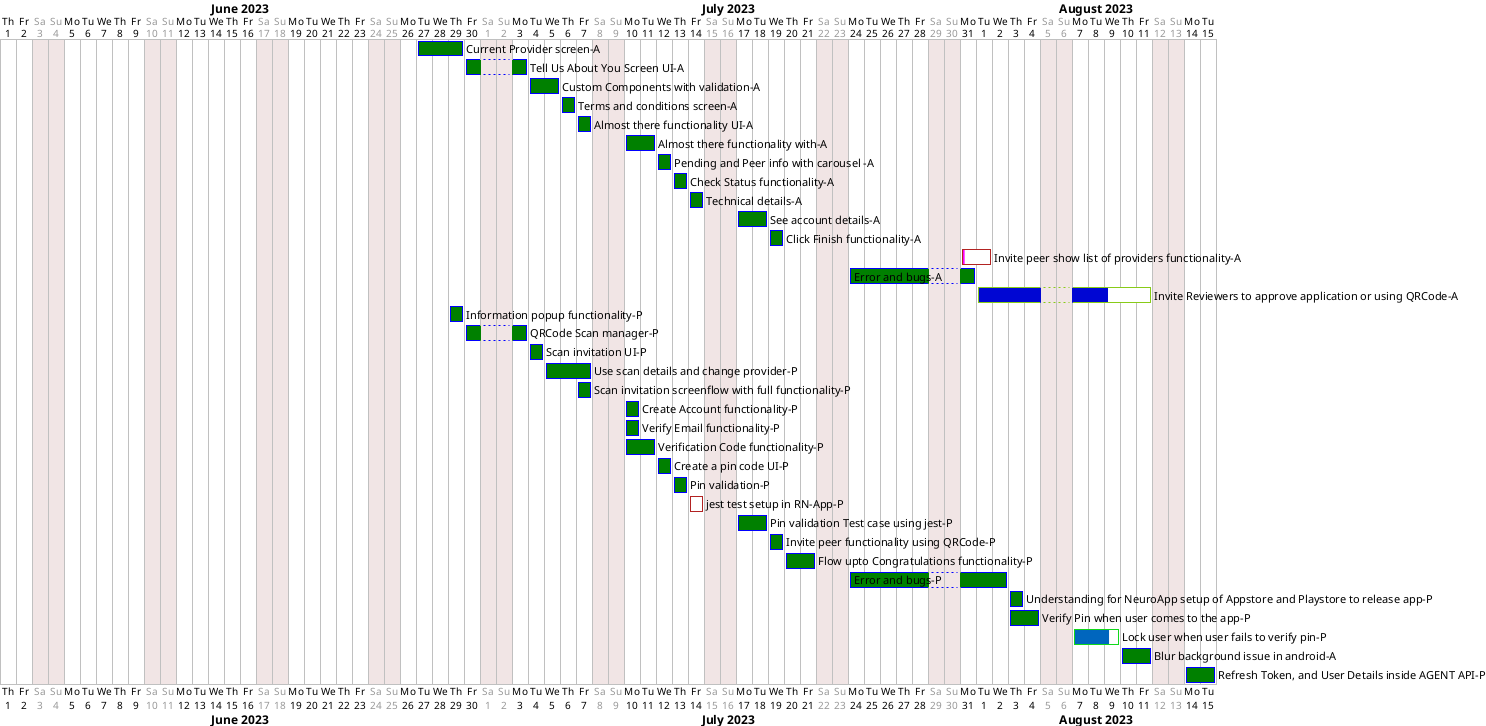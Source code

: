 @startgantt

saturday are closed
sunday are closed


<style>

ganttDiagram {
  task {
    BackGroundColor Green
    LineColor Blue
    unstarted {
      BackGroundColor Fuchsia 
      LineColor FireBrick
    }
  }
}

</style>

Project starts 2023-06-01
[Current Provider screen-A] starts 2023-06-27 and ends 2023-06-29
[Tell Us About You Screen UI-A] starts 2023-06-30 and ends 2023-07-03
[Custom Components with validation-A] starts 2023-07-04 and ends 2023-07-05
[Terms and conditions screen-A] starts 2023-07-06 and ends 2023-07-06
[Almost there functionality UI-A] starts 2023-07-07 and ends 2023-07-07
[Almost there functionality with-A] starts 2023-07-10 and ends 2023-07-11
[Pending and Peer info with carousel -A] starts 2023-07-12 and ends 2023-07-12
[Check Status functionality-A] starts 2023-07-13 and ends 2023-07-13
[Technical details-A] starts 2023-07-14 and ends 2023-07-14
[See account details-A] starts 2023-07-17 and ends 2023-07-18
[Click Finish functionality-A] starts 2023-07-19 and ends 2023-07-19
[Invite peer show list of providers functionality-A] starts 2023-07-31 and ends 2023-08-01
[Error and bugs-A] starts 2023-07-24 and ends 2023-07-31
[Invite Reviewers to approve application or using QRCode-A] starts 2023-08-01 and ends 2023-08-11

[Current Provider screen-A] is 100% complete
[Tell Us About You Screen UI-A] is 100% complete
[Custom Components with validation-A] is 100% complete
[Terms and conditions screen-A] is 100% complete
[Almost there functionality UI-A] is 100% complete
[Almost there functionality with-A] is 100% complete
[Pending and Peer info with carousel -A] is 100% complete
[Check Status functionality-A] is 100% complete
[Technical details-A] is 100% complete
[See account details-A] is 100% complete
[Click Finish functionality-A] is 100% complete
[Invite peer show list of providers functionality-A] is 10% complete
[Error and bugs-A] is 100% complete
[Invite Reviewers to approve application or using QRCode-A] is 70% complete


[Information popup functionality-P] starts 2023-06-29 and ends 2023-06-29
[QRCode Scan manager-P] starts 2023-06-30 and ends 2023-07-03
[Scan invitation UI-P] starts 2023-07-04 and ends 2023-07-04
[Use scan details and change provider-P] starts 2023-07-05 and ends 2023-07-07
[Scan invitation screenflow with full functionality-P] starts 2023-07-07 and ends 2023-07-07
[Create Account functionality-P] starts 2023-07-10 and ends 2023-07-10
[Verify Email functionality-P] starts 2023-07-10 and ends 2023-07-10
[Verification Code functionality-P] starts 2023-07-10 and ends 2023-07-11
[Create a pin code UI-P] starts 2023-07-12 and ends 2023-07-12
[Pin validation-P] starts 2023-07-13 and ends 2023-07-13
[jest test setup in RN-App-P] starts 2023-07-14 and ends 2023-07-14
[Pin validation Test case using jest-P] starts 2023-07-17 and ends 2023-07-18
[Invite peer functionality using QRCode-P] starts 2023-07-19 and ends 2023-07-19
[Flow upto Congratulations functionality-P] starts 2023-07-20 and ends 2023-07-21
[Error and bugs-P] starts 2023-07-24 and ends 2023-08-02
[Understanding for NeuroApp setup of Appstore and Playstore to release app-P] starts 2023-08-03 and ends 2023-08-03
[Verify Pin when user comes to the app-P] starts 2023-08-03 and ends 2023-08-04
[Lock user when user fails to verify pin-P] starts 2023-08-05 and ends 2023-08-09
[Blur background issue in android-A] starts 2023-08-10 and ends 2023-08-11
[Refresh Token, and User Details inside AGENT API-P] starts 2023-08-14 and ends 2023-08-15


[Information popup functionality-P] is 100% complete
[QRCode Scan manager-P] is 100% complete
[Scan invitation UI-P] is 100% complete
[Use scan details and change provider-P] is 100% complete
[Scan invitation screenflow with full functionality-P] is 100% complete
[Create Account functionality-P] is 100% complete
[Verify Email functionality-P] is 100% complete
[Verification Code functionality-P] is 100% complete
[Create a pin code UI-P] is 100% complete
[Pin validation-P] is 100% complete
[jest test setup in RN-App-P] is 1% complete
[Pin validation Test case using jest-P] is 100% complete
[Invite peer functionality using QRCode-P] is 100% complete
[Flow upto Congratulations functionality-P] is 100% complete
[Error and bugs-P] is 100% complete
[Understanding for NeuroApp setup of Appstore and Playstore to release app-P] is 100% complete
[Verify Pin when user comes to the app-P] is 100% complete
[Lock user when user fails to verify pin-P] is 80% complete


@endgantt
